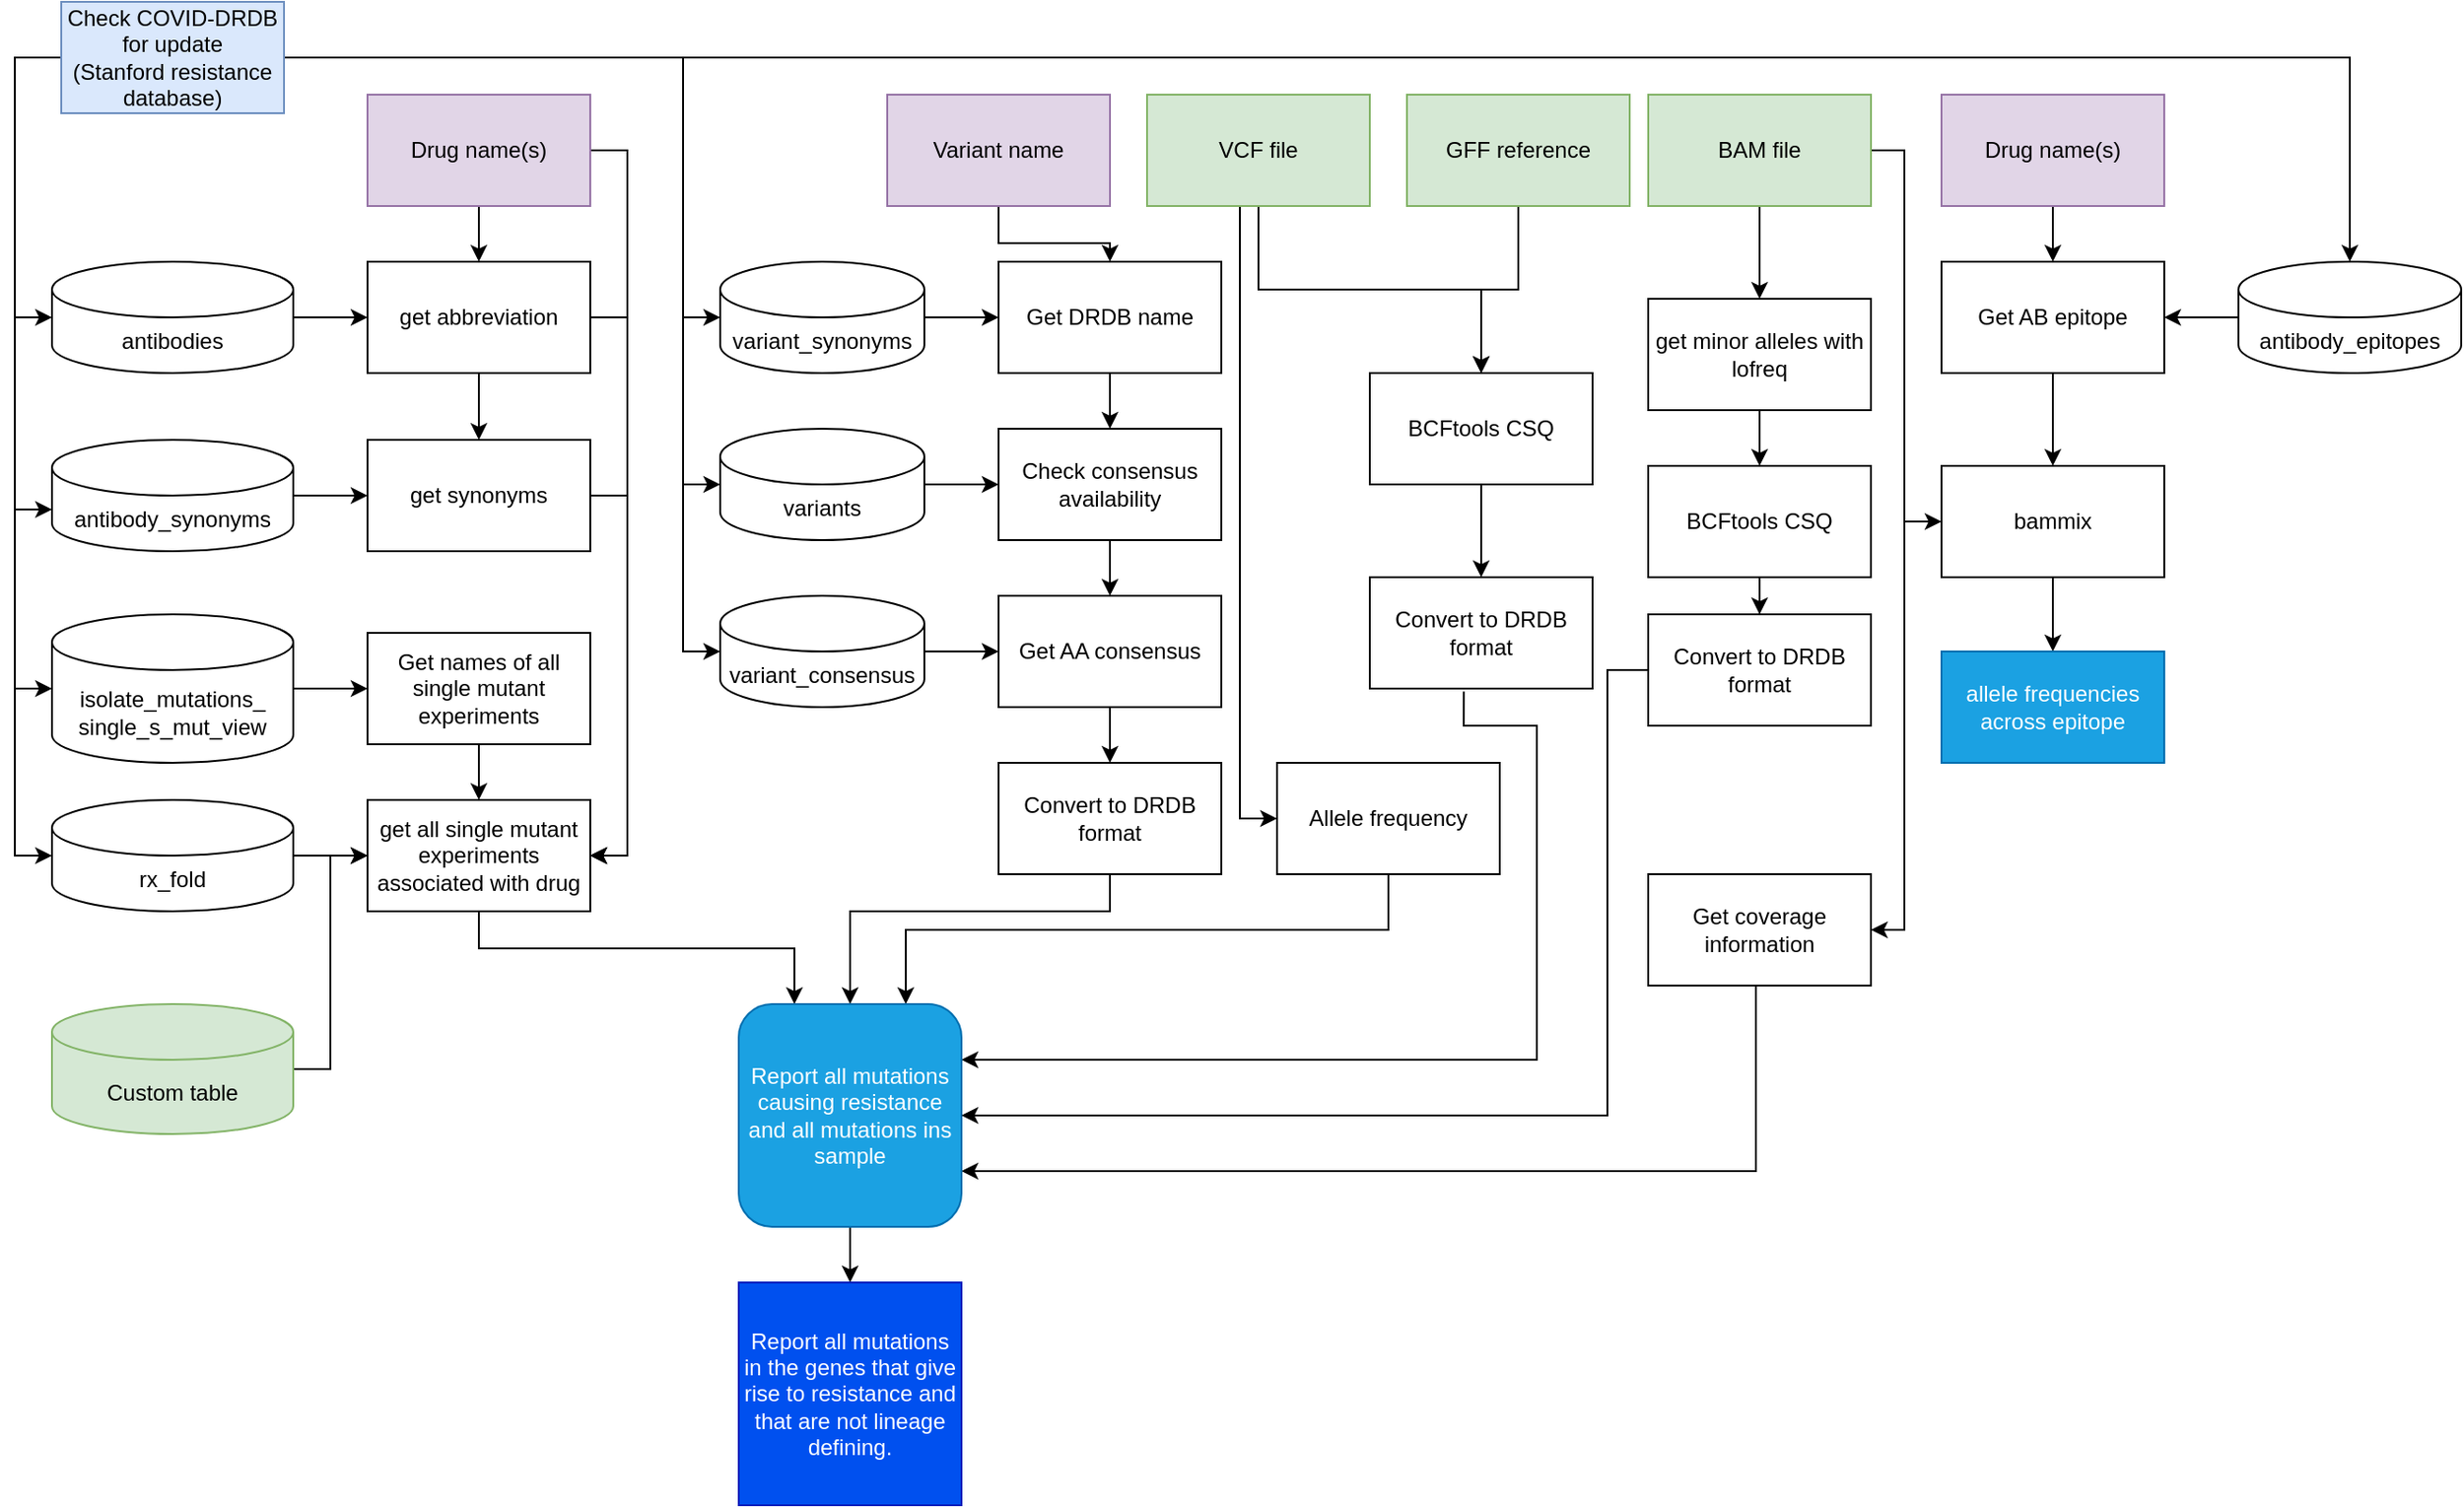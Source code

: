 <mxfile version="18.0.2" type="device"><diagram id="tpHkstuZ2avyK0NnuSSQ" name="Page-1"><mxGraphModel dx="1483" dy="781" grid="1" gridSize="10" guides="1" tooltips="1" connect="1" arrows="1" fold="1" page="1" pageScale="1" pageWidth="1654" pageHeight="1169" math="0" shadow="0"><root><mxCell id="0"/><mxCell id="1" parent="0"/><mxCell id="85MbvMmdqh0ME-_VMlef-9" value="" style="edgeStyle=orthogonalEdgeStyle;rounded=0;orthogonalLoop=1;jettySize=auto;html=1;" parent="1" source="85MbvMmdqh0ME-_VMlef-1" target="85MbvMmdqh0ME-_VMlef-4" edge="1"><mxGeometry relative="1" as="geometry"/></mxCell><mxCell id="85MbvMmdqh0ME-_VMlef-1" value="antibodies" style="shape=cylinder3;whiteSpace=wrap;html=1;boundedLbl=1;backgroundOutline=1;size=15;" parent="1" vertex="1"><mxGeometry x="192" y="350" width="130" height="60" as="geometry"/></mxCell><mxCell id="85MbvMmdqh0ME-_VMlef-13" style="edgeStyle=orthogonalEdgeStyle;rounded=0;orthogonalLoop=1;jettySize=auto;html=1;entryX=0;entryY=0.5;entryDx=0;entryDy=0;entryPerimeter=0;" parent="1" source="85MbvMmdqh0ME-_VMlef-2" target="85MbvMmdqh0ME-_VMlef-1" edge="1"><mxGeometry relative="1" as="geometry"><Array as="points"><mxPoint x="172" y="240"/><mxPoint x="172" y="380"/></Array></mxGeometry></mxCell><mxCell id="85MbvMmdqh0ME-_VMlef-14" style="edgeStyle=orthogonalEdgeStyle;rounded=0;orthogonalLoop=1;jettySize=auto;html=1;entryX=0;entryY=0;entryDx=0;entryDy=37.5;entryPerimeter=0;" parent="1" source="85MbvMmdqh0ME-_VMlef-2" target="85MbvMmdqh0ME-_VMlef-6" edge="1"><mxGeometry relative="1" as="geometry"><Array as="points"><mxPoint x="172" y="240"/><mxPoint x="172" y="484"/></Array></mxGeometry></mxCell><mxCell id="85MbvMmdqh0ME-_VMlef-19" style="edgeStyle=orthogonalEdgeStyle;rounded=0;orthogonalLoop=1;jettySize=auto;html=1;entryX=0;entryY=0.5;entryDx=0;entryDy=0;entryPerimeter=0;" parent="1" source="85MbvMmdqh0ME-_VMlef-2" target="85MbvMmdqh0ME-_VMlef-15" edge="1"><mxGeometry relative="1" as="geometry"><Array as="points"><mxPoint x="172" y="240"/><mxPoint x="172" y="580"/></Array></mxGeometry></mxCell><mxCell id="85MbvMmdqh0ME-_VMlef-20" style="edgeStyle=orthogonalEdgeStyle;rounded=0;orthogonalLoop=1;jettySize=auto;html=1;entryX=0;entryY=0;entryDx=0;entryDy=30;entryPerimeter=0;" parent="1" source="85MbvMmdqh0ME-_VMlef-2" target="85MbvMmdqh0ME-_VMlef-18" edge="1"><mxGeometry relative="1" as="geometry"><Array as="points"><mxPoint x="172" y="240"/><mxPoint x="172" y="670"/></Array></mxGeometry></mxCell><mxCell id="85MbvMmdqh0ME-_VMlef-53" style="edgeStyle=orthogonalEdgeStyle;rounded=0;orthogonalLoop=1;jettySize=auto;html=1;entryX=0;entryY=0.5;entryDx=0;entryDy=0;entryPerimeter=0;" parent="1" source="85MbvMmdqh0ME-_VMlef-2" target="85MbvMmdqh0ME-_VMlef-32" edge="1"><mxGeometry relative="1" as="geometry"><Array as="points"><mxPoint x="532" y="240"/><mxPoint x="532" y="560"/></Array></mxGeometry></mxCell><mxCell id="85MbvMmdqh0ME-_VMlef-54" style="edgeStyle=orthogonalEdgeStyle;rounded=0;orthogonalLoop=1;jettySize=auto;html=1;entryX=0;entryY=0.5;entryDx=0;entryDy=0;entryPerimeter=0;" parent="1" source="85MbvMmdqh0ME-_VMlef-2" target="85MbvMmdqh0ME-_VMlef-31" edge="1"><mxGeometry relative="1" as="geometry"><Array as="points"><mxPoint x="532" y="240"/><mxPoint x="532" y="470"/></Array></mxGeometry></mxCell><mxCell id="85MbvMmdqh0ME-_VMlef-55" style="edgeStyle=orthogonalEdgeStyle;rounded=0;orthogonalLoop=1;jettySize=auto;html=1;entryX=0;entryY=0.5;entryDx=0;entryDy=0;entryPerimeter=0;" parent="1" source="85MbvMmdqh0ME-_VMlef-2" target="85MbvMmdqh0ME-_VMlef-29" edge="1"><mxGeometry relative="1" as="geometry"><Array as="points"><mxPoint x="532" y="240"/><mxPoint x="532" y="380"/></Array></mxGeometry></mxCell><mxCell id="85MbvMmdqh0ME-_VMlef-66" style="edgeStyle=orthogonalEdgeStyle;rounded=0;orthogonalLoop=1;jettySize=auto;html=1;entryX=0.5;entryY=0;entryDx=0;entryDy=0;entryPerimeter=0;" parent="1" source="85MbvMmdqh0ME-_VMlef-2" target="85MbvMmdqh0ME-_VMlef-57" edge="1"><mxGeometry relative="1" as="geometry"/></mxCell><mxCell id="85MbvMmdqh0ME-_VMlef-2" value="Check COVID-DRDB&lt;br&gt;for update&lt;br&gt;(Stanford resistance database)" style="rounded=0;whiteSpace=wrap;html=1;fillColor=#dae8fc;strokeColor=#6c8ebf;" parent="1" vertex="1"><mxGeometry x="197" y="210" width="120" height="60" as="geometry"/></mxCell><mxCell id="85MbvMmdqh0ME-_VMlef-11" value="" style="edgeStyle=orthogonalEdgeStyle;rounded=0;orthogonalLoop=1;jettySize=auto;html=1;" parent="1" source="85MbvMmdqh0ME-_VMlef-3" target="85MbvMmdqh0ME-_VMlef-4" edge="1"><mxGeometry relative="1" as="geometry"/></mxCell><mxCell id="85MbvMmdqh0ME-_VMlef-27" style="edgeStyle=orthogonalEdgeStyle;rounded=0;orthogonalLoop=1;jettySize=auto;html=1;entryX=1;entryY=0.5;entryDx=0;entryDy=0;" parent="1" source="85MbvMmdqh0ME-_VMlef-3" target="85MbvMmdqh0ME-_VMlef-22" edge="1"><mxGeometry relative="1" as="geometry"><mxPoint x="512" y="620" as="targetPoint"/><Array as="points"><mxPoint x="502" y="290"/><mxPoint x="502" y="670"/></Array></mxGeometry></mxCell><mxCell id="85MbvMmdqh0ME-_VMlef-3" value="Drug name(s)" style="rounded=0;whiteSpace=wrap;html=1;fillColor=#e1d5e7;strokeColor=#9673a6;" parent="1" vertex="1"><mxGeometry x="362" y="260" width="120" height="60" as="geometry"/></mxCell><mxCell id="85MbvMmdqh0ME-_VMlef-10" value="" style="edgeStyle=orthogonalEdgeStyle;rounded=0;orthogonalLoop=1;jettySize=auto;html=1;" parent="1" source="85MbvMmdqh0ME-_VMlef-4" target="85MbvMmdqh0ME-_VMlef-5" edge="1"><mxGeometry relative="1" as="geometry"/></mxCell><mxCell id="85MbvMmdqh0ME-_VMlef-26" style="edgeStyle=orthogonalEdgeStyle;rounded=0;orthogonalLoop=1;jettySize=auto;html=1;entryX=1;entryY=0.5;entryDx=0;entryDy=0;" parent="1" source="85MbvMmdqh0ME-_VMlef-4" target="85MbvMmdqh0ME-_VMlef-22" edge="1"><mxGeometry relative="1" as="geometry"><Array as="points"><mxPoint x="502" y="380"/><mxPoint x="502" y="670"/></Array></mxGeometry></mxCell><mxCell id="85MbvMmdqh0ME-_VMlef-4" value="get abbreviation" style="rounded=0;whiteSpace=wrap;html=1;" parent="1" vertex="1"><mxGeometry x="362" y="350" width="120" height="60" as="geometry"/></mxCell><mxCell id="85MbvMmdqh0ME-_VMlef-21" style="edgeStyle=orthogonalEdgeStyle;rounded=0;orthogonalLoop=1;jettySize=auto;html=1;entryX=1;entryY=0.5;entryDx=0;entryDy=0;" parent="1" source="85MbvMmdqh0ME-_VMlef-5" target="85MbvMmdqh0ME-_VMlef-22" edge="1"><mxGeometry relative="1" as="geometry"><mxPoint x="512" y="630" as="targetPoint"/><Array as="points"><mxPoint x="502" y="476"/><mxPoint x="502" y="670"/></Array></mxGeometry></mxCell><mxCell id="85MbvMmdqh0ME-_VMlef-5" value="get synonyms" style="rounded=0;whiteSpace=wrap;html=1;" parent="1" vertex="1"><mxGeometry x="362" y="446" width="120" height="60" as="geometry"/></mxCell><mxCell id="85MbvMmdqh0ME-_VMlef-8" value="" style="edgeStyle=orthogonalEdgeStyle;rounded=0;orthogonalLoop=1;jettySize=auto;html=1;" parent="1" source="85MbvMmdqh0ME-_VMlef-6" target="85MbvMmdqh0ME-_VMlef-5" edge="1"><mxGeometry relative="1" as="geometry"/></mxCell><mxCell id="85MbvMmdqh0ME-_VMlef-6" value="antibody_synonyms" style="shape=cylinder3;whiteSpace=wrap;html=1;boundedLbl=1;backgroundOutline=1;size=15;" parent="1" vertex="1"><mxGeometry x="192" y="446" width="130" height="60" as="geometry"/></mxCell><mxCell id="85MbvMmdqh0ME-_VMlef-17" value="" style="edgeStyle=orthogonalEdgeStyle;rounded=0;orthogonalLoop=1;jettySize=auto;html=1;" parent="1" source="85MbvMmdqh0ME-_VMlef-15" target="85MbvMmdqh0ME-_VMlef-16" edge="1"><mxGeometry relative="1" as="geometry"/></mxCell><mxCell id="85MbvMmdqh0ME-_VMlef-15" value="isolate_mutations_&lt;br&gt;single_s_mut_view" style="shape=cylinder3;whiteSpace=wrap;html=1;boundedLbl=1;backgroundOutline=1;size=15;" parent="1" vertex="1"><mxGeometry x="192" y="540" width="130" height="80" as="geometry"/></mxCell><mxCell id="85MbvMmdqh0ME-_VMlef-24" style="edgeStyle=orthogonalEdgeStyle;rounded=0;orthogonalLoop=1;jettySize=auto;html=1;" parent="1" source="85MbvMmdqh0ME-_VMlef-16" target="85MbvMmdqh0ME-_VMlef-22" edge="1"><mxGeometry relative="1" as="geometry"/></mxCell><mxCell id="85MbvMmdqh0ME-_VMlef-16" value="Get names of all single mutant experiments" style="rounded=0;whiteSpace=wrap;html=1;" parent="1" vertex="1"><mxGeometry x="362" y="550" width="120" height="60" as="geometry"/></mxCell><mxCell id="85MbvMmdqh0ME-_VMlef-25" value="" style="edgeStyle=orthogonalEdgeStyle;rounded=0;orthogonalLoop=1;jettySize=auto;html=1;" parent="1" source="85MbvMmdqh0ME-_VMlef-18" target="85MbvMmdqh0ME-_VMlef-22" edge="1"><mxGeometry relative="1" as="geometry"/></mxCell><mxCell id="85MbvMmdqh0ME-_VMlef-18" value="rx_fold" style="shape=cylinder3;whiteSpace=wrap;html=1;boundedLbl=1;backgroundOutline=1;size=15;" parent="1" vertex="1"><mxGeometry x="192" y="640" width="130" height="60" as="geometry"/></mxCell><mxCell id="85MbvMmdqh0ME-_VMlef-89" style="edgeStyle=orthogonalEdgeStyle;rounded=0;orthogonalLoop=1;jettySize=auto;html=1;entryX=0.25;entryY=0;entryDx=0;entryDy=0;" parent="1" source="85MbvMmdqh0ME-_VMlef-22" target="85MbvMmdqh0ME-_VMlef-80" edge="1"><mxGeometry relative="1" as="geometry"><Array as="points"><mxPoint x="422" y="720"/><mxPoint x="592" y="720"/></Array></mxGeometry></mxCell><mxCell id="85MbvMmdqh0ME-_VMlef-22" value="get all single mutant experiments associated with drug" style="rounded=0;whiteSpace=wrap;html=1;" parent="1" vertex="1"><mxGeometry x="362" y="640" width="120" height="60" as="geometry"/></mxCell><mxCell id="85MbvMmdqh0ME-_VMlef-47" value="" style="edgeStyle=orthogonalEdgeStyle;rounded=0;orthogonalLoop=1;jettySize=auto;html=1;" parent="1" source="85MbvMmdqh0ME-_VMlef-28" target="85MbvMmdqh0ME-_VMlef-46" edge="1"><mxGeometry relative="1" as="geometry"/></mxCell><mxCell id="85MbvMmdqh0ME-_VMlef-79" style="edgeStyle=orthogonalEdgeStyle;rounded=0;orthogonalLoop=1;jettySize=auto;html=1;" parent="1" source="85MbvMmdqh0ME-_VMlef-28" target="85MbvMmdqh0ME-_VMlef-78" edge="1"><mxGeometry relative="1" as="geometry"><Array as="points"><mxPoint x="832" y="650"/></Array></mxGeometry></mxCell><mxCell id="85MbvMmdqh0ME-_VMlef-28" value="VCF file" style="rounded=0;whiteSpace=wrap;html=1;fillColor=#d5e8d4;strokeColor=#82b366;" parent="1" vertex="1"><mxGeometry x="782" y="260" width="120" height="60" as="geometry"/></mxCell><mxCell id="85MbvMmdqh0ME-_VMlef-35" value="" style="edgeStyle=orthogonalEdgeStyle;rounded=0;orthogonalLoop=1;jettySize=auto;html=1;" parent="1" source="85MbvMmdqh0ME-_VMlef-29" target="85MbvMmdqh0ME-_VMlef-33" edge="1"><mxGeometry relative="1" as="geometry"/></mxCell><mxCell id="85MbvMmdqh0ME-_VMlef-29" value="variant_synonyms" style="shape=cylinder3;whiteSpace=wrap;html=1;boundedLbl=1;backgroundOutline=1;size=15;" parent="1" vertex="1"><mxGeometry x="552" y="350" width="110" height="60" as="geometry"/></mxCell><mxCell id="85MbvMmdqh0ME-_VMlef-34" value="" style="edgeStyle=orthogonalEdgeStyle;rounded=0;orthogonalLoop=1;jettySize=auto;html=1;" parent="1" source="85MbvMmdqh0ME-_VMlef-30" target="85MbvMmdqh0ME-_VMlef-33" edge="1"><mxGeometry relative="1" as="geometry"/></mxCell><mxCell id="85MbvMmdqh0ME-_VMlef-30" value="Variant name" style="rounded=0;whiteSpace=wrap;html=1;fillColor=#e1d5e7;strokeColor=#9673a6;" parent="1" vertex="1"><mxGeometry x="642" y="260" width="120" height="60" as="geometry"/></mxCell><mxCell id="85MbvMmdqh0ME-_VMlef-37" value="" style="edgeStyle=orthogonalEdgeStyle;rounded=0;orthogonalLoop=1;jettySize=auto;html=1;" parent="1" source="85MbvMmdqh0ME-_VMlef-31" target="85MbvMmdqh0ME-_VMlef-36" edge="1"><mxGeometry relative="1" as="geometry"/></mxCell><mxCell id="85MbvMmdqh0ME-_VMlef-31" value="variants" style="shape=cylinder3;whiteSpace=wrap;html=1;boundedLbl=1;backgroundOutline=1;size=15;" parent="1" vertex="1"><mxGeometry x="552" y="440" width="110" height="60" as="geometry"/></mxCell><mxCell id="85MbvMmdqh0ME-_VMlef-42" value="" style="edgeStyle=orthogonalEdgeStyle;rounded=0;orthogonalLoop=1;jettySize=auto;html=1;" parent="1" source="85MbvMmdqh0ME-_VMlef-32" target="85MbvMmdqh0ME-_VMlef-41" edge="1"><mxGeometry relative="1" as="geometry"/></mxCell><mxCell id="85MbvMmdqh0ME-_VMlef-32" value="variant_consensus" style="shape=cylinder3;whiteSpace=wrap;html=1;boundedLbl=1;backgroundOutline=1;size=15;" parent="1" vertex="1"><mxGeometry x="552" y="530" width="110" height="60" as="geometry"/></mxCell><mxCell id="85MbvMmdqh0ME-_VMlef-40" value="" style="edgeStyle=orthogonalEdgeStyle;rounded=0;orthogonalLoop=1;jettySize=auto;html=1;" parent="1" source="85MbvMmdqh0ME-_VMlef-33" target="85MbvMmdqh0ME-_VMlef-36" edge="1"><mxGeometry relative="1" as="geometry"/></mxCell><mxCell id="85MbvMmdqh0ME-_VMlef-33" value="Get DRDB name" style="rounded=0;whiteSpace=wrap;html=1;" parent="1" vertex="1"><mxGeometry x="702" y="350" width="120" height="60" as="geometry"/></mxCell><mxCell id="85MbvMmdqh0ME-_VMlef-43" value="" style="edgeStyle=orthogonalEdgeStyle;rounded=0;orthogonalLoop=1;jettySize=auto;html=1;" parent="1" source="85MbvMmdqh0ME-_VMlef-36" target="85MbvMmdqh0ME-_VMlef-41" edge="1"><mxGeometry relative="1" as="geometry"/></mxCell><mxCell id="85MbvMmdqh0ME-_VMlef-36" value="Check consensus availability" style="rounded=0;whiteSpace=wrap;html=1;" parent="1" vertex="1"><mxGeometry x="702" y="440" width="120" height="60" as="geometry"/></mxCell><mxCell id="85MbvMmdqh0ME-_VMlef-45" value="" style="edgeStyle=orthogonalEdgeStyle;rounded=0;orthogonalLoop=1;jettySize=auto;html=1;" parent="1" source="85MbvMmdqh0ME-_VMlef-41" target="85MbvMmdqh0ME-_VMlef-44" edge="1"><mxGeometry relative="1" as="geometry"/></mxCell><mxCell id="85MbvMmdqh0ME-_VMlef-41" value="Get AA consensus" style="rounded=0;whiteSpace=wrap;html=1;" parent="1" vertex="1"><mxGeometry x="702" y="530" width="120" height="60" as="geometry"/></mxCell><mxCell id="85MbvMmdqh0ME-_VMlef-90" style="edgeStyle=orthogonalEdgeStyle;rounded=0;orthogonalLoop=1;jettySize=auto;html=1;entryX=0.5;entryY=0;entryDx=0;entryDy=0;" parent="1" source="85MbvMmdqh0ME-_VMlef-44" target="85MbvMmdqh0ME-_VMlef-80" edge="1"><mxGeometry relative="1" as="geometry"><Array as="points"><mxPoint x="762" y="700"/><mxPoint x="622" y="700"/></Array></mxGeometry></mxCell><mxCell id="85MbvMmdqh0ME-_VMlef-44" value="Convert to DRDB format" style="rounded=0;whiteSpace=wrap;html=1;" parent="1" vertex="1"><mxGeometry x="702" y="620" width="120" height="60" as="geometry"/></mxCell><mxCell id="85MbvMmdqh0ME-_VMlef-52" value="" style="edgeStyle=orthogonalEdgeStyle;rounded=0;orthogonalLoop=1;jettySize=auto;html=1;" parent="1" source="85MbvMmdqh0ME-_VMlef-46" target="85MbvMmdqh0ME-_VMlef-48" edge="1"><mxGeometry relative="1" as="geometry"/></mxCell><mxCell id="85MbvMmdqh0ME-_VMlef-46" value="BCFtools CSQ" style="rounded=0;whiteSpace=wrap;html=1;" parent="1" vertex="1"><mxGeometry x="902" y="410" width="120" height="60" as="geometry"/></mxCell><mxCell id="85MbvMmdqh0ME-_VMlef-93" style="edgeStyle=orthogonalEdgeStyle;rounded=0;orthogonalLoop=1;jettySize=auto;html=1;entryX=1;entryY=0.25;entryDx=0;entryDy=0;exitX=0.422;exitY=1.028;exitDx=0;exitDy=0;exitPerimeter=0;" parent="1" source="85MbvMmdqh0ME-_VMlef-48" target="85MbvMmdqh0ME-_VMlef-80" edge="1"><mxGeometry relative="1" as="geometry"><Array as="points"><mxPoint x="953" y="600"/><mxPoint x="992" y="600"/><mxPoint x="992" y="780"/></Array></mxGeometry></mxCell><mxCell id="85MbvMmdqh0ME-_VMlef-48" value="Convert to DRDB format" style="rounded=0;whiteSpace=wrap;html=1;" parent="1" vertex="1"><mxGeometry x="902" y="520" width="120" height="60" as="geometry"/></mxCell><mxCell id="5C_ZeUoWcGdK3G_hENOw-5" value="" style="edgeStyle=orthogonalEdgeStyle;rounded=0;orthogonalLoop=1;jettySize=auto;html=1;" edge="1" parent="1" source="85MbvMmdqh0ME-_VMlef-56" target="5C_ZeUoWcGdK3G_hENOw-3"><mxGeometry relative="1" as="geometry"/></mxCell><mxCell id="5C_ZeUoWcGdK3G_hENOw-13" style="edgeStyle=orthogonalEdgeStyle;rounded=0;orthogonalLoop=1;jettySize=auto;html=1;entryX=1;entryY=0.5;entryDx=0;entryDy=0;" edge="1" parent="1" source="85MbvMmdqh0ME-_VMlef-56" target="85MbvMmdqh0ME-_VMlef-71"><mxGeometry relative="1" as="geometry"><Array as="points"><mxPoint x="1190" y="290"/><mxPoint x="1190" y="710"/></Array></mxGeometry></mxCell><mxCell id="5C_ZeUoWcGdK3G_hENOw-14" style="edgeStyle=orthogonalEdgeStyle;rounded=0;orthogonalLoop=1;jettySize=auto;html=1;entryX=0;entryY=0.5;entryDx=0;entryDy=0;" edge="1" parent="1" source="85MbvMmdqh0ME-_VMlef-56" target="85MbvMmdqh0ME-_VMlef-61"><mxGeometry relative="1" as="geometry"><Array as="points"><mxPoint x="1190" y="290"/><mxPoint x="1190" y="490"/></Array></mxGeometry></mxCell><mxCell id="85MbvMmdqh0ME-_VMlef-56" value="BAM file" style="rounded=0;whiteSpace=wrap;html=1;fillColor=#d5e8d4;strokeColor=#82b366;" parent="1" vertex="1"><mxGeometry x="1052" y="260" width="120" height="60" as="geometry"/></mxCell><mxCell id="85MbvMmdqh0ME-_VMlef-67" value="" style="edgeStyle=orthogonalEdgeStyle;rounded=0;orthogonalLoop=1;jettySize=auto;html=1;" parent="1" source="85MbvMmdqh0ME-_VMlef-57" target="85MbvMmdqh0ME-_VMlef-60" edge="1"><mxGeometry relative="1" as="geometry"/></mxCell><mxCell id="85MbvMmdqh0ME-_VMlef-57" value="antibody_epitopes" style="shape=cylinder3;whiteSpace=wrap;html=1;boundedLbl=1;backgroundOutline=1;size=15;" parent="1" vertex="1"><mxGeometry x="1370" y="350" width="120" height="60" as="geometry"/></mxCell><mxCell id="85MbvMmdqh0ME-_VMlef-68" value="" style="edgeStyle=orthogonalEdgeStyle;rounded=0;orthogonalLoop=1;jettySize=auto;html=1;" parent="1" source="85MbvMmdqh0ME-_VMlef-59" target="85MbvMmdqh0ME-_VMlef-60" edge="1"><mxGeometry relative="1" as="geometry"/></mxCell><mxCell id="85MbvMmdqh0ME-_VMlef-59" value="Drug name(s)" style="rounded=0;whiteSpace=wrap;html=1;fillColor=#e1d5e7;strokeColor=#9673a6;" parent="1" vertex="1"><mxGeometry x="1210" y="260" width="120" height="60" as="geometry"/></mxCell><mxCell id="85MbvMmdqh0ME-_VMlef-74" value="" style="edgeStyle=orthogonalEdgeStyle;rounded=0;orthogonalLoop=1;jettySize=auto;html=1;" parent="1" source="85MbvMmdqh0ME-_VMlef-60" target="85MbvMmdqh0ME-_VMlef-61" edge="1"><mxGeometry relative="1" as="geometry"/></mxCell><mxCell id="85MbvMmdqh0ME-_VMlef-60" value="Get AB epitope" style="rounded=0;whiteSpace=wrap;html=1;" parent="1" vertex="1"><mxGeometry x="1210" y="350" width="120" height="60" as="geometry"/></mxCell><mxCell id="85MbvMmdqh0ME-_VMlef-65" value="" style="edgeStyle=orthogonalEdgeStyle;rounded=0;orthogonalLoop=1;jettySize=auto;html=1;" parent="1" source="85MbvMmdqh0ME-_VMlef-61" target="85MbvMmdqh0ME-_VMlef-64" edge="1"><mxGeometry relative="1" as="geometry"/></mxCell><mxCell id="85MbvMmdqh0ME-_VMlef-61" value="bammix" style="rounded=0;whiteSpace=wrap;html=1;" parent="1" vertex="1"><mxGeometry x="1210" y="460" width="120" height="60" as="geometry"/></mxCell><mxCell id="85MbvMmdqh0ME-_VMlef-64" value="allele frequencies across epitope" style="rounded=0;whiteSpace=wrap;html=1;fillColor=#1ba1e2;strokeColor=#006EAF;fontColor=#ffffff;" parent="1" vertex="1"><mxGeometry x="1210" y="560" width="120" height="60" as="geometry"/></mxCell><mxCell id="85MbvMmdqh0ME-_VMlef-70" style="edgeStyle=orthogonalEdgeStyle;rounded=0;orthogonalLoop=1;jettySize=auto;html=1;entryX=0.5;entryY=0;entryDx=0;entryDy=0;" parent="1" source="85MbvMmdqh0ME-_VMlef-69" target="85MbvMmdqh0ME-_VMlef-46" edge="1"><mxGeometry relative="1" as="geometry"/></mxCell><mxCell id="85MbvMmdqh0ME-_VMlef-69" value="GFF reference" style="rounded=0;whiteSpace=wrap;html=1;fillColor=#d5e8d4;strokeColor=#82b366;" parent="1" vertex="1"><mxGeometry x="922" y="260" width="120" height="60" as="geometry"/></mxCell><mxCell id="5C_ZeUoWcGdK3G_hENOw-12" style="edgeStyle=orthogonalEdgeStyle;rounded=0;orthogonalLoop=1;jettySize=auto;html=1;entryX=1;entryY=0.75;entryDx=0;entryDy=0;" edge="1" parent="1" source="85MbvMmdqh0ME-_VMlef-71" target="85MbvMmdqh0ME-_VMlef-80"><mxGeometry relative="1" as="geometry"><Array as="points"><mxPoint x="1110" y="840"/></Array></mxGeometry></mxCell><mxCell id="85MbvMmdqh0ME-_VMlef-71" value="Get coverage information" style="rounded=0;whiteSpace=wrap;html=1;" parent="1" vertex="1"><mxGeometry x="1052" y="680" width="120" height="60" as="geometry"/></mxCell><mxCell id="85MbvMmdqh0ME-_VMlef-73" style="edgeStyle=orthogonalEdgeStyle;rounded=0;orthogonalLoop=1;jettySize=auto;html=1;exitX=0.5;exitY=1;exitDx=0;exitDy=0;" parent="1" source="85MbvMmdqh0ME-_VMlef-61" target="85MbvMmdqh0ME-_VMlef-61" edge="1"><mxGeometry relative="1" as="geometry"/></mxCell><mxCell id="85MbvMmdqh0ME-_VMlef-91" style="edgeStyle=orthogonalEdgeStyle;rounded=0;orthogonalLoop=1;jettySize=auto;html=1;entryX=0.75;entryY=0;entryDx=0;entryDy=0;" parent="1" source="85MbvMmdqh0ME-_VMlef-78" target="85MbvMmdqh0ME-_VMlef-80" edge="1"><mxGeometry relative="1" as="geometry"><Array as="points"><mxPoint x="912" y="710"/><mxPoint x="652" y="710"/></Array></mxGeometry></mxCell><mxCell id="85MbvMmdqh0ME-_VMlef-78" value="Allele frequency" style="rounded=0;whiteSpace=wrap;html=1;" parent="1" vertex="1"><mxGeometry x="852" y="620" width="120" height="60" as="geometry"/></mxCell><mxCell id="85MbvMmdqh0ME-_VMlef-94" value="" style="edgeStyle=orthogonalEdgeStyle;rounded=0;orthogonalLoop=1;jettySize=auto;html=1;" parent="1" source="85MbvMmdqh0ME-_VMlef-80" target="85MbvMmdqh0ME-_VMlef-82" edge="1"><mxGeometry relative="1" as="geometry"/></mxCell><mxCell id="85MbvMmdqh0ME-_VMlef-80" value="Report all mutations causing resistance and all mutations ins sample" style="rounded=1;whiteSpace=wrap;html=1;fillColor=#1ba1e2;fontColor=#ffffff;strokeColor=#006EAF;labelBackgroundColor=#1BA1E2;" parent="1" vertex="1"><mxGeometry x="562" y="750" width="120" height="120" as="geometry"/></mxCell><mxCell id="85MbvMmdqh0ME-_VMlef-82" value="Report all mutations in the genes that give rise to resistance and that are not lineage defining." style="rounded=0;whiteSpace=wrap;html=1;fillColor=#0050ef;fontColor=#ffffff;strokeColor=#001DBC;" parent="1" vertex="1"><mxGeometry x="562" y="900" width="120" height="120" as="geometry"/></mxCell><mxCell id="85MbvMmdqh0ME-_VMlef-96" style="edgeStyle=orthogonalEdgeStyle;rounded=0;orthogonalLoop=1;jettySize=auto;html=1;entryX=0;entryY=0.5;entryDx=0;entryDy=0;" parent="1" source="85MbvMmdqh0ME-_VMlef-95" target="85MbvMmdqh0ME-_VMlef-22" edge="1"><mxGeometry relative="1" as="geometry"/></mxCell><mxCell id="85MbvMmdqh0ME-_VMlef-95" value="Custom table" style="shape=cylinder3;whiteSpace=wrap;html=1;boundedLbl=1;backgroundOutline=1;size=15;fillColor=#d5e8d4;strokeColor=#82b366;" parent="1" vertex="1"><mxGeometry x="192" y="750" width="130" height="70" as="geometry"/></mxCell><mxCell id="5C_ZeUoWcGdK3G_hENOw-8" style="edgeStyle=orthogonalEdgeStyle;rounded=0;orthogonalLoop=1;jettySize=auto;html=1;" edge="1" parent="1" source="5C_ZeUoWcGdK3G_hENOw-2" target="5C_ZeUoWcGdK3G_hENOw-4"><mxGeometry relative="1" as="geometry"/></mxCell><mxCell id="5C_ZeUoWcGdK3G_hENOw-2" value="BCFtools CSQ" style="rounded=0;whiteSpace=wrap;html=1;" vertex="1" parent="1"><mxGeometry x="1052" y="460" width="120" height="60" as="geometry"/></mxCell><mxCell id="5C_ZeUoWcGdK3G_hENOw-7" style="edgeStyle=orthogonalEdgeStyle;rounded=0;orthogonalLoop=1;jettySize=auto;html=1;" edge="1" parent="1" source="5C_ZeUoWcGdK3G_hENOw-3" target="5C_ZeUoWcGdK3G_hENOw-2"><mxGeometry relative="1" as="geometry"/></mxCell><mxCell id="5C_ZeUoWcGdK3G_hENOw-3" value="get minor alleles with lofreq" style="rounded=0;whiteSpace=wrap;html=1;" vertex="1" parent="1"><mxGeometry x="1052" y="370" width="120" height="60" as="geometry"/></mxCell><mxCell id="5C_ZeUoWcGdK3G_hENOw-10" style="edgeStyle=orthogonalEdgeStyle;rounded=0;orthogonalLoop=1;jettySize=auto;html=1;entryX=1;entryY=0.5;entryDx=0;entryDy=0;" edge="1" parent="1" source="5C_ZeUoWcGdK3G_hENOw-4" target="85MbvMmdqh0ME-_VMlef-80"><mxGeometry relative="1" as="geometry"><Array as="points"><mxPoint x="1030" y="570"/><mxPoint x="1030" y="810"/></Array></mxGeometry></mxCell><mxCell id="5C_ZeUoWcGdK3G_hENOw-4" value="Convert to DRDB format" style="rounded=0;whiteSpace=wrap;html=1;" vertex="1" parent="1"><mxGeometry x="1052" y="540" width="120" height="60" as="geometry"/></mxCell></root></mxGraphModel></diagram></mxfile>
